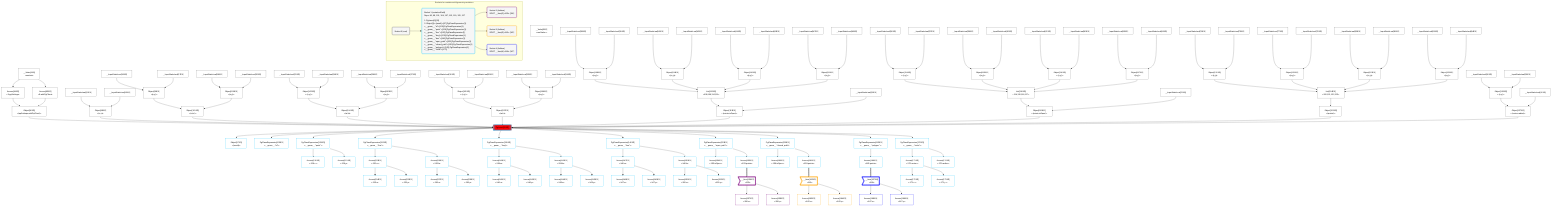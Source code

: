 %%{init: {'themeVariables': { 'fontSize': '12px'}}}%%
graph TD
    classDef path fill:#eee,stroke:#000,color:#000
    classDef plan fill:#fff,stroke-width:1px,color:#000
    classDef itemplan fill:#fff,stroke-width:2px,color:#000
    classDef sideeffectplan fill:#f00,stroke-width:2px,color:#000
    classDef bucket fill:#f6f6f6,color:#000,stroke-width:2px,text-align:left


    %% define steps
    __Value3["__Value[3∈0]<br />ᐸcontextᐳ"]:::plan
    __Value5["__Value[5∈0]<br />ᐸrootValueᐳ"]:::plan
    __InputStaticLeaf12["__InputStaticLeaf[12∈0]"]:::plan
    __InputStaticLeaf13["__InputStaticLeaf[13∈0]"]:::plan
    __InputStaticLeaf16["__InputStaticLeaf[16∈0]"]:::plan
    __InputStaticLeaf17["__InputStaticLeaf[17∈0]"]:::plan
    __InputStaticLeaf19["__InputStaticLeaf[19∈0]"]:::plan
    __InputStaticLeaf20["__InputStaticLeaf[20∈0]"]:::plan
    __InputStaticLeaf23["__InputStaticLeaf[23∈0]"]:::plan
    __InputStaticLeaf24["__InputStaticLeaf[24∈0]"]:::plan
    __InputStaticLeaf26["__InputStaticLeaf[26∈0]"]:::plan
    __InputStaticLeaf27["__InputStaticLeaf[27∈0]"]:::plan
    __InputStaticLeaf30["__InputStaticLeaf[30∈0]"]:::plan
    __InputStaticLeaf31["__InputStaticLeaf[31∈0]"]:::plan
    __InputStaticLeaf33["__InputStaticLeaf[33∈0]"]:::plan
    __InputStaticLeaf34["__InputStaticLeaf[34∈0]"]:::plan
    __InputStaticLeaf38["__InputStaticLeaf[38∈0]"]:::plan
    __InputStaticLeaf39["__InputStaticLeaf[39∈0]"]:::plan
    __InputStaticLeaf41["__InputStaticLeaf[41∈0]"]:::plan
    __InputStaticLeaf42["__InputStaticLeaf[42∈0]"]:::plan
    __InputStaticLeaf44["__InputStaticLeaf[44∈0]"]:::plan
    __InputStaticLeaf45["__InputStaticLeaf[45∈0]"]:::plan
    __InputStaticLeaf47["__InputStaticLeaf[47∈0]"]:::plan
    __InputStaticLeaf48["__InputStaticLeaf[48∈0]"]:::plan
    __InputStaticLeaf52["__InputStaticLeaf[52∈0]"]:::plan
    __InputStaticLeaf56["__InputStaticLeaf[56∈0]"]:::plan
    __InputStaticLeaf57["__InputStaticLeaf[57∈0]"]:::plan
    __InputStaticLeaf59["__InputStaticLeaf[59∈0]"]:::plan
    __InputStaticLeaf60["__InputStaticLeaf[60∈0]"]:::plan
    __InputStaticLeaf62["__InputStaticLeaf[62∈0]"]:::plan
    __InputStaticLeaf63["__InputStaticLeaf[63∈0]"]:::plan
    __InputStaticLeaf65["__InputStaticLeaf[65∈0]"]:::plan
    __InputStaticLeaf66["__InputStaticLeaf[66∈0]"]:::plan
    __InputStaticLeaf70["__InputStaticLeaf[70∈0]"]:::plan
    __InputStaticLeaf74["__InputStaticLeaf[74∈0]"]:::plan
    __InputStaticLeaf75["__InputStaticLeaf[75∈0]"]:::plan
    __InputStaticLeaf77["__InputStaticLeaf[77∈0]"]:::plan
    __InputStaticLeaf78["__InputStaticLeaf[78∈0]"]:::plan
    __InputStaticLeaf80["__InputStaticLeaf[80∈0]"]:::plan
    __InputStaticLeaf81["__InputStaticLeaf[81∈0]"]:::plan
    __InputStaticLeaf83["__InputStaticLeaf[83∈0]"]:::plan
    __InputStaticLeaf84["__InputStaticLeaf[84∈0]"]:::plan
    __InputStaticLeaf90["__InputStaticLeaf[90∈0]"]:::plan
    __InputStaticLeaf91["__InputStaticLeaf[91∈0]"]:::plan
    __InputStaticLeaf92["__InputStaticLeaf[92∈0]"]:::plan
    Access94["Access[94∈0]<br />ᐸ3.pgSettingsᐳ"]:::plan
    Access95["Access[95∈0]<br />ᐸ3.withPgClientᐳ"]:::plan
    Object96["Object[96∈0]<br />ᐸ{pgSettings,withPgClient}ᐳ"]:::plan
    Object98["Object[98∈0]<br />ᐸ{x,y}ᐳ"]:::plan
    Object99["Object[99∈0]<br />ᐸ{x,y}ᐳ"]:::plan
    Object100["Object[100∈0]<br />ᐸ{x,y}ᐳ"]:::plan
    Object101["Object[101∈0]<br />ᐸ{a,b}ᐳ"]:::plan
    Object102["Object[102∈0]<br />ᐸ{x,y}ᐳ"]:::plan
    Object103["Object[103∈0]<br />ᐸ{x,y}ᐳ"]:::plan
    Object104["Object[104∈0]<br />ᐸ{a,b}ᐳ"]:::plan
    Object105["Object[105∈0]<br />ᐸ{x,y}ᐳ"]:::plan
    Object106["Object[106∈0]<br />ᐸ{x,y}ᐳ"]:::plan
    Object107["Object[107∈0]<br />ᐸ{a,b}ᐳ"]:::plan
    Object108["Object[108∈0]<br />ᐸ{x,y}ᐳ"]:::plan
    Object109["Object[109∈0]<br />ᐸ{x,y}ᐳ"]:::plan
    Object110["Object[110∈0]<br />ᐸ{x,y}ᐳ"]:::plan
    Object111["Object[111∈0]<br />ᐸ{x,y}ᐳ"]:::plan
    List112["List[112∈0]<br />ᐸ108,109,110,111ᐳ"]:::plan
    Object113["Object[113∈0]<br />ᐸ{points,isOpen}ᐳ"]:::plan
    Object114["Object[114∈0]<br />ᐸ{x,y}ᐳ"]:::plan
    Object115["Object[115∈0]<br />ᐸ{x,y}ᐳ"]:::plan
    Object116["Object[116∈0]<br />ᐸ{x,y}ᐳ"]:::plan
    Object117["Object[117∈0]<br />ᐸ{x,y}ᐳ"]:::plan
    List118["List[118∈0]<br />ᐸ114,115,116,117ᐳ"]:::plan
    Object119["Object[119∈0]<br />ᐸ{points,isOpen}ᐳ"]:::plan
    Object120["Object[120∈0]<br />ᐸ{x,y}ᐳ"]:::plan
    Object121["Object[121∈0]<br />ᐸ{x,y}ᐳ"]:::plan
    Object122["Object[122∈0]<br />ᐸ{x,y}ᐳ"]:::plan
    Object123["Object[123∈0]<br />ᐸ{x,y}ᐳ"]:::plan
    List124["List[124∈0]<br />ᐸ120,121,122,123ᐳ"]:::plan
    Object125["Object[125∈0]<br />ᐸ{points}ᐳ"]:::plan
    Object126["Object[126∈0]<br />ᐸ{x,y}ᐳ"]:::plan
    Object127["Object[127∈0]<br />ᐸ{center,radius}ᐳ"]:::plan
    PgInsert93[["PgInsert[93∈1]"]]:::sideeffectplan
    Object97["Object[97∈1]<br />ᐸ{result}ᐳ"]:::plan
    PgClassExpression128["PgClassExpression[128∈1]<br />ᐸ__geom__.”id”ᐳ"]:::plan
    PgClassExpression129["PgClassExpression[129∈1]<br />ᐸ__geom__.”point”ᐳ"]:::plan
    Access130["Access[130∈1]<br />ᐸ129.xᐳ"]:::plan
    Access131["Access[131∈1]<br />ᐸ129.yᐳ"]:::plan
    PgClassExpression132["PgClassExpression[132∈1]<br />ᐸ__geom__.”line”ᐳ"]:::plan
    Access133["Access[133∈1]<br />ᐸ132.aᐳ"]:::plan
    Access134["Access[134∈1]<br />ᐸ133.xᐳ"]:::plan
    Access135["Access[135∈1]<br />ᐸ133.yᐳ"]:::plan
    Access136["Access[136∈1]<br />ᐸ132.bᐳ"]:::plan
    Access137["Access[137∈1]<br />ᐸ136.xᐳ"]:::plan
    Access138["Access[138∈1]<br />ᐸ136.yᐳ"]:::plan
    PgClassExpression139["PgClassExpression[139∈1]<br />ᐸ__geom__.”lseg”ᐳ"]:::plan
    Access140["Access[140∈1]<br />ᐸ139.aᐳ"]:::plan
    Access141["Access[141∈1]<br />ᐸ140.xᐳ"]:::plan
    Access142["Access[142∈1]<br />ᐸ140.yᐳ"]:::plan
    Access143["Access[143∈1]<br />ᐸ139.bᐳ"]:::plan
    Access144["Access[144∈1]<br />ᐸ143.xᐳ"]:::plan
    Access145["Access[145∈1]<br />ᐸ143.yᐳ"]:::plan
    PgClassExpression146["PgClassExpression[146∈1]<br />ᐸ__geom__.”box”ᐳ"]:::plan
    Access147["Access[147∈1]<br />ᐸ146.aᐳ"]:::plan
    Access148["Access[148∈1]<br />ᐸ147.xᐳ"]:::plan
    Access149["Access[149∈1]<br />ᐸ147.yᐳ"]:::plan
    Access150["Access[150∈1]<br />ᐸ146.bᐳ"]:::plan
    Access151["Access[151∈1]<br />ᐸ150.xᐳ"]:::plan
    Access152["Access[152∈1]<br />ᐸ150.yᐳ"]:::plan
    PgClassExpression153["PgClassExpression[153∈1]<br />ᐸ__geom__.”open_path”ᐳ"]:::plan
    Access154["Access[154∈1]<br />ᐸ153.isOpenᐳ"]:::plan
    Access155["Access[155∈1]<br />ᐸ153.pointsᐳ"]:::plan
    __Item156>"__Item[156∈2]<br />ᐸ155ᐳ"]:::itemplan
    Access157["Access[157∈2]<br />ᐸ156.xᐳ"]:::plan
    Access158["Access[158∈2]<br />ᐸ156.yᐳ"]:::plan
    PgClassExpression159["PgClassExpression[159∈1]<br />ᐸ__geom__.”closed_path”ᐳ"]:::plan
    Access160["Access[160∈1]<br />ᐸ159.isOpenᐳ"]:::plan
    Access161["Access[161∈1]<br />ᐸ159.pointsᐳ"]:::plan
    __Item162>"__Item[162∈3]<br />ᐸ161ᐳ"]:::itemplan
    Access163["Access[163∈3]<br />ᐸ162.xᐳ"]:::plan
    Access164["Access[164∈3]<br />ᐸ162.yᐳ"]:::plan
    PgClassExpression165["PgClassExpression[165∈1]<br />ᐸ__geom__.”polygon”ᐳ"]:::plan
    Access166["Access[166∈1]<br />ᐸ165.pointsᐳ"]:::plan
    __Item167>"__Item[167∈4]<br />ᐸ166ᐳ"]:::itemplan
    Access168["Access[168∈4]<br />ᐸ167.xᐳ"]:::plan
    Access169["Access[169∈4]<br />ᐸ167.yᐳ"]:::plan
    PgClassExpression170["PgClassExpression[170∈1]<br />ᐸ__geom__.”circle”ᐳ"]:::plan
    Access171["Access[171∈1]<br />ᐸ170.centerᐳ"]:::plan
    Access172["Access[172∈1]<br />ᐸ171.xᐳ"]:::plan
    Access173["Access[173∈1]<br />ᐸ171.yᐳ"]:::plan
    Access174["Access[174∈1]<br />ᐸ170.radiusᐳ"]:::plan

    %% plan dependencies
    __Value3 --> Access94
    __Value3 --> Access95
    Access94 & Access95 --> Object96
    __InputStaticLeaf12 & __InputStaticLeaf13 --> Object98
    __InputStaticLeaf16 & __InputStaticLeaf17 --> Object99
    __InputStaticLeaf19 & __InputStaticLeaf20 --> Object100
    Object99 & Object100 --> Object101
    __InputStaticLeaf23 & __InputStaticLeaf24 --> Object102
    __InputStaticLeaf26 & __InputStaticLeaf27 --> Object103
    Object102 & Object103 --> Object104
    __InputStaticLeaf30 & __InputStaticLeaf31 --> Object105
    __InputStaticLeaf33 & __InputStaticLeaf34 --> Object106
    Object105 & Object106 --> Object107
    __InputStaticLeaf38 & __InputStaticLeaf39 --> Object108
    __InputStaticLeaf41 & __InputStaticLeaf42 --> Object109
    __InputStaticLeaf44 & __InputStaticLeaf45 --> Object110
    __InputStaticLeaf47 & __InputStaticLeaf48 --> Object111
    Object108 & Object109 & Object110 & Object111 --> List112
    List112 & __InputStaticLeaf52 --> Object113
    __InputStaticLeaf56 & __InputStaticLeaf57 --> Object114
    __InputStaticLeaf59 & __InputStaticLeaf60 --> Object115
    __InputStaticLeaf62 & __InputStaticLeaf63 --> Object116
    __InputStaticLeaf65 & __InputStaticLeaf66 --> Object117
    Object114 & Object115 & Object116 & Object117 --> List118
    List118 & __InputStaticLeaf70 --> Object119
    __InputStaticLeaf74 & __InputStaticLeaf75 --> Object120
    __InputStaticLeaf77 & __InputStaticLeaf78 --> Object121
    __InputStaticLeaf80 & __InputStaticLeaf81 --> Object122
    __InputStaticLeaf83 & __InputStaticLeaf84 --> Object123
    Object120 & Object121 & Object122 & Object123 --> List124
    List124 --> Object125
    __InputStaticLeaf90 & __InputStaticLeaf91 --> Object126
    Object126 & __InputStaticLeaf92 --> Object127
    Object96 & Object98 & Object101 & Object104 & Object107 & Object113 & Object119 & Object125 & Object127 --> PgInsert93
    PgInsert93 --> Object97
    PgInsert93 --> PgClassExpression128
    PgInsert93 --> PgClassExpression129
    PgClassExpression129 --> Access130
    PgClassExpression129 --> Access131
    PgInsert93 --> PgClassExpression132
    PgClassExpression132 --> Access133
    Access133 --> Access134
    Access133 --> Access135
    PgClassExpression132 --> Access136
    Access136 --> Access137
    Access136 --> Access138
    PgInsert93 --> PgClassExpression139
    PgClassExpression139 --> Access140
    Access140 --> Access141
    Access140 --> Access142
    PgClassExpression139 --> Access143
    Access143 --> Access144
    Access143 --> Access145
    PgInsert93 --> PgClassExpression146
    PgClassExpression146 --> Access147
    Access147 --> Access148
    Access147 --> Access149
    PgClassExpression146 --> Access150
    Access150 --> Access151
    Access150 --> Access152
    PgInsert93 --> PgClassExpression153
    PgClassExpression153 --> Access154
    PgClassExpression153 --> Access155
    Access155 ==> __Item156
    __Item156 --> Access157
    __Item156 --> Access158
    PgInsert93 --> PgClassExpression159
    PgClassExpression159 --> Access160
    PgClassExpression159 --> Access161
    Access161 ==> __Item162
    __Item162 --> Access163
    __Item162 --> Access164
    PgInsert93 --> PgClassExpression165
    PgClassExpression165 --> Access166
    Access166 ==> __Item167
    __Item167 --> Access168
    __Item167 --> Access169
    PgInsert93 --> PgClassExpression170
    PgClassExpression170 --> Access171
    Access171 --> Access172
    Access171 --> Access173
    PgClassExpression170 --> Access174

    subgraph "Buckets for mutations/v4/geometry.mutations"
    Bucket0("Bucket 0 (root)"):::bucket
    classDef bucket0 stroke:#696969
    class Bucket0,__Value3,__Value5,__InputStaticLeaf12,__InputStaticLeaf13,__InputStaticLeaf16,__InputStaticLeaf17,__InputStaticLeaf19,__InputStaticLeaf20,__InputStaticLeaf23,__InputStaticLeaf24,__InputStaticLeaf26,__InputStaticLeaf27,__InputStaticLeaf30,__InputStaticLeaf31,__InputStaticLeaf33,__InputStaticLeaf34,__InputStaticLeaf38,__InputStaticLeaf39,__InputStaticLeaf41,__InputStaticLeaf42,__InputStaticLeaf44,__InputStaticLeaf45,__InputStaticLeaf47,__InputStaticLeaf48,__InputStaticLeaf52,__InputStaticLeaf56,__InputStaticLeaf57,__InputStaticLeaf59,__InputStaticLeaf60,__InputStaticLeaf62,__InputStaticLeaf63,__InputStaticLeaf65,__InputStaticLeaf66,__InputStaticLeaf70,__InputStaticLeaf74,__InputStaticLeaf75,__InputStaticLeaf77,__InputStaticLeaf78,__InputStaticLeaf80,__InputStaticLeaf81,__InputStaticLeaf83,__InputStaticLeaf84,__InputStaticLeaf90,__InputStaticLeaf91,__InputStaticLeaf92,Access94,Access95,Object96,Object98,Object99,Object100,Object101,Object102,Object103,Object104,Object105,Object106,Object107,Object108,Object109,Object110,Object111,List112,Object113,Object114,Object115,Object116,Object117,List118,Object119,Object120,Object121,Object122,Object123,List124,Object125,Object126,Object127 bucket0
    Bucket1("Bucket 1 (mutationField)<br />Deps: 96, 98, 101, 104, 107, 113, 119, 125, 127<br /><br />1: PgInsert{1}[93]<br />2: Object{1}ᐸ{result}ᐳ[97],PgClassExpression{1}ᐸ__geom__.”id”ᐳ[128],PgClassExpression{1}ᐸ__geom__.”point”ᐳ[129],PgClassExpression{1}ᐸ__geom__.”line”ᐳ[132],PgClassExpression{1}ᐸ__geom__.”lseg”ᐳ[139],PgClassExpression{1}ᐸ__geom__.”box”ᐳ[146],PgClassExpression{1}ᐸ__geom__.”open_path”ᐳ[153],PgClassExpression{1}ᐸ__geom__.”closed_path”ᐳ[159],PgClassExpression{1}ᐸ__geom__.”polygon”ᐳ[165],PgClassExpression{1}ᐸ__geom__.”circle”ᐳ[170]"):::bucket
    classDef bucket1 stroke:#00bfff
    class Bucket1,PgInsert93,Object97,PgClassExpression128,PgClassExpression129,Access130,Access131,PgClassExpression132,Access133,Access134,Access135,Access136,Access137,Access138,PgClassExpression139,Access140,Access141,Access142,Access143,Access144,Access145,PgClassExpression146,Access147,Access148,Access149,Access150,Access151,Access152,PgClassExpression153,Access154,Access155,PgClassExpression159,Access160,Access161,PgClassExpression165,Access166,PgClassExpression170,Access171,Access172,Access173,Access174 bucket1
    Bucket2("Bucket 2 (listItem)<br />ROOT __Item{2}ᐸ155ᐳ[156]"):::bucket
    classDef bucket2 stroke:#7f007f
    class Bucket2,__Item156,Access157,Access158 bucket2
    Bucket3("Bucket 3 (listItem)<br />ROOT __Item{3}ᐸ161ᐳ[162]"):::bucket
    classDef bucket3 stroke:#ffa500
    class Bucket3,__Item162,Access163,Access164 bucket3
    Bucket4("Bucket 4 (listItem)<br />ROOT __Item{4}ᐸ166ᐳ[167]"):::bucket
    classDef bucket4 stroke:#0000ff
    class Bucket4,__Item167,Access168,Access169 bucket4
    Bucket0 --> Bucket1
    Bucket1 --> Bucket2 & Bucket3 & Bucket4
    end